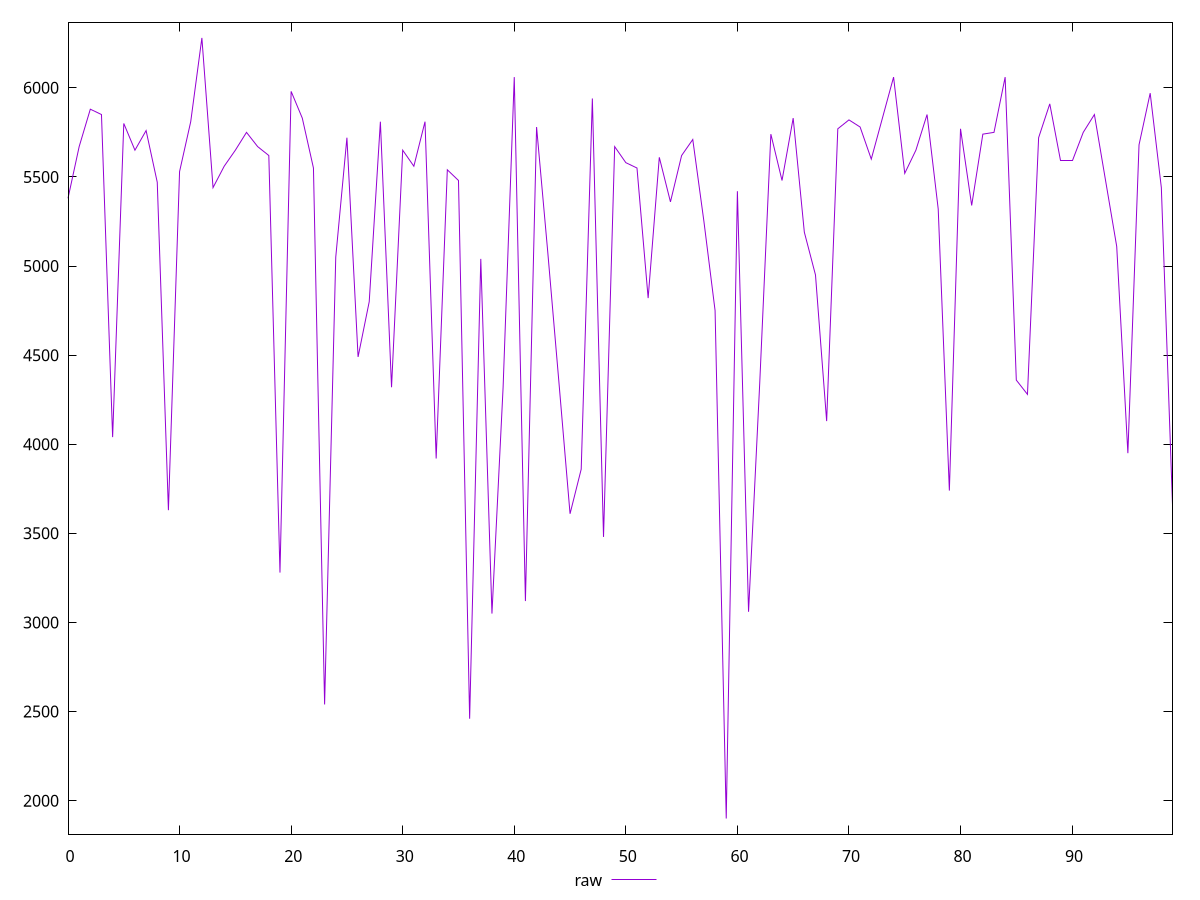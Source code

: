 reset

$raw <<EOF
0 5380
1 5670
2 5880
3 5850
4 4040
5 5800
6 5650
7 5760
8 5470
9 3630
10 5530
11 5810
12 6280
13 5440
14 5560
15 5650
16 5750
17 5670
18 5620
19 3280
20 5980
21 5830
22 5550
23 2540
24 5050
25 5720
26 4490
27 4800
28 5810
29 4320
30 5650
31 5560
32 5810
33 3920
34 5540
35 5480
36 2460
37 5040
38 3050
39 4320
40 6060
41 3120
42 5780
43 5080
44 4350
45 3610
46 3860
47 5940
48 3480
49 5670
50 5580
51 5550
52 4820
53 5610
54 5360
55 5620
56 5710
57 5250
58 4750
59 1900
60 5420
61 3060
62 4340
63 5740
64 5480
65 5830
66 5190
67 4950
68 4130
69 5770
70 5820
71 5780
72 5600
73 5830
74 6060
75 5520
76 5650
77 5850
78 5320
79 3740
80 5770
81 5340
82 5740
83 5750
84 6060
85 4360
86 4280
87 5720
88 5910
89 5590
90 5590
91 5750
92 5850
93 5480
94 5110
95 3950
96 5680
97 5970
98 5440
99 3660
EOF

set key outside below
set xrange [0:99]
set yrange [1812.4:6367.6]
set trange [1812.4:6367.6]
set terminal svg size 640, 500 enhanced background rgb 'white'
set output "report_00013_2021-02-09T12-04-24.940Z/unused-javascript/samples/pages+cached/raw/values.svg"

plot $raw title "raw" with line

reset
